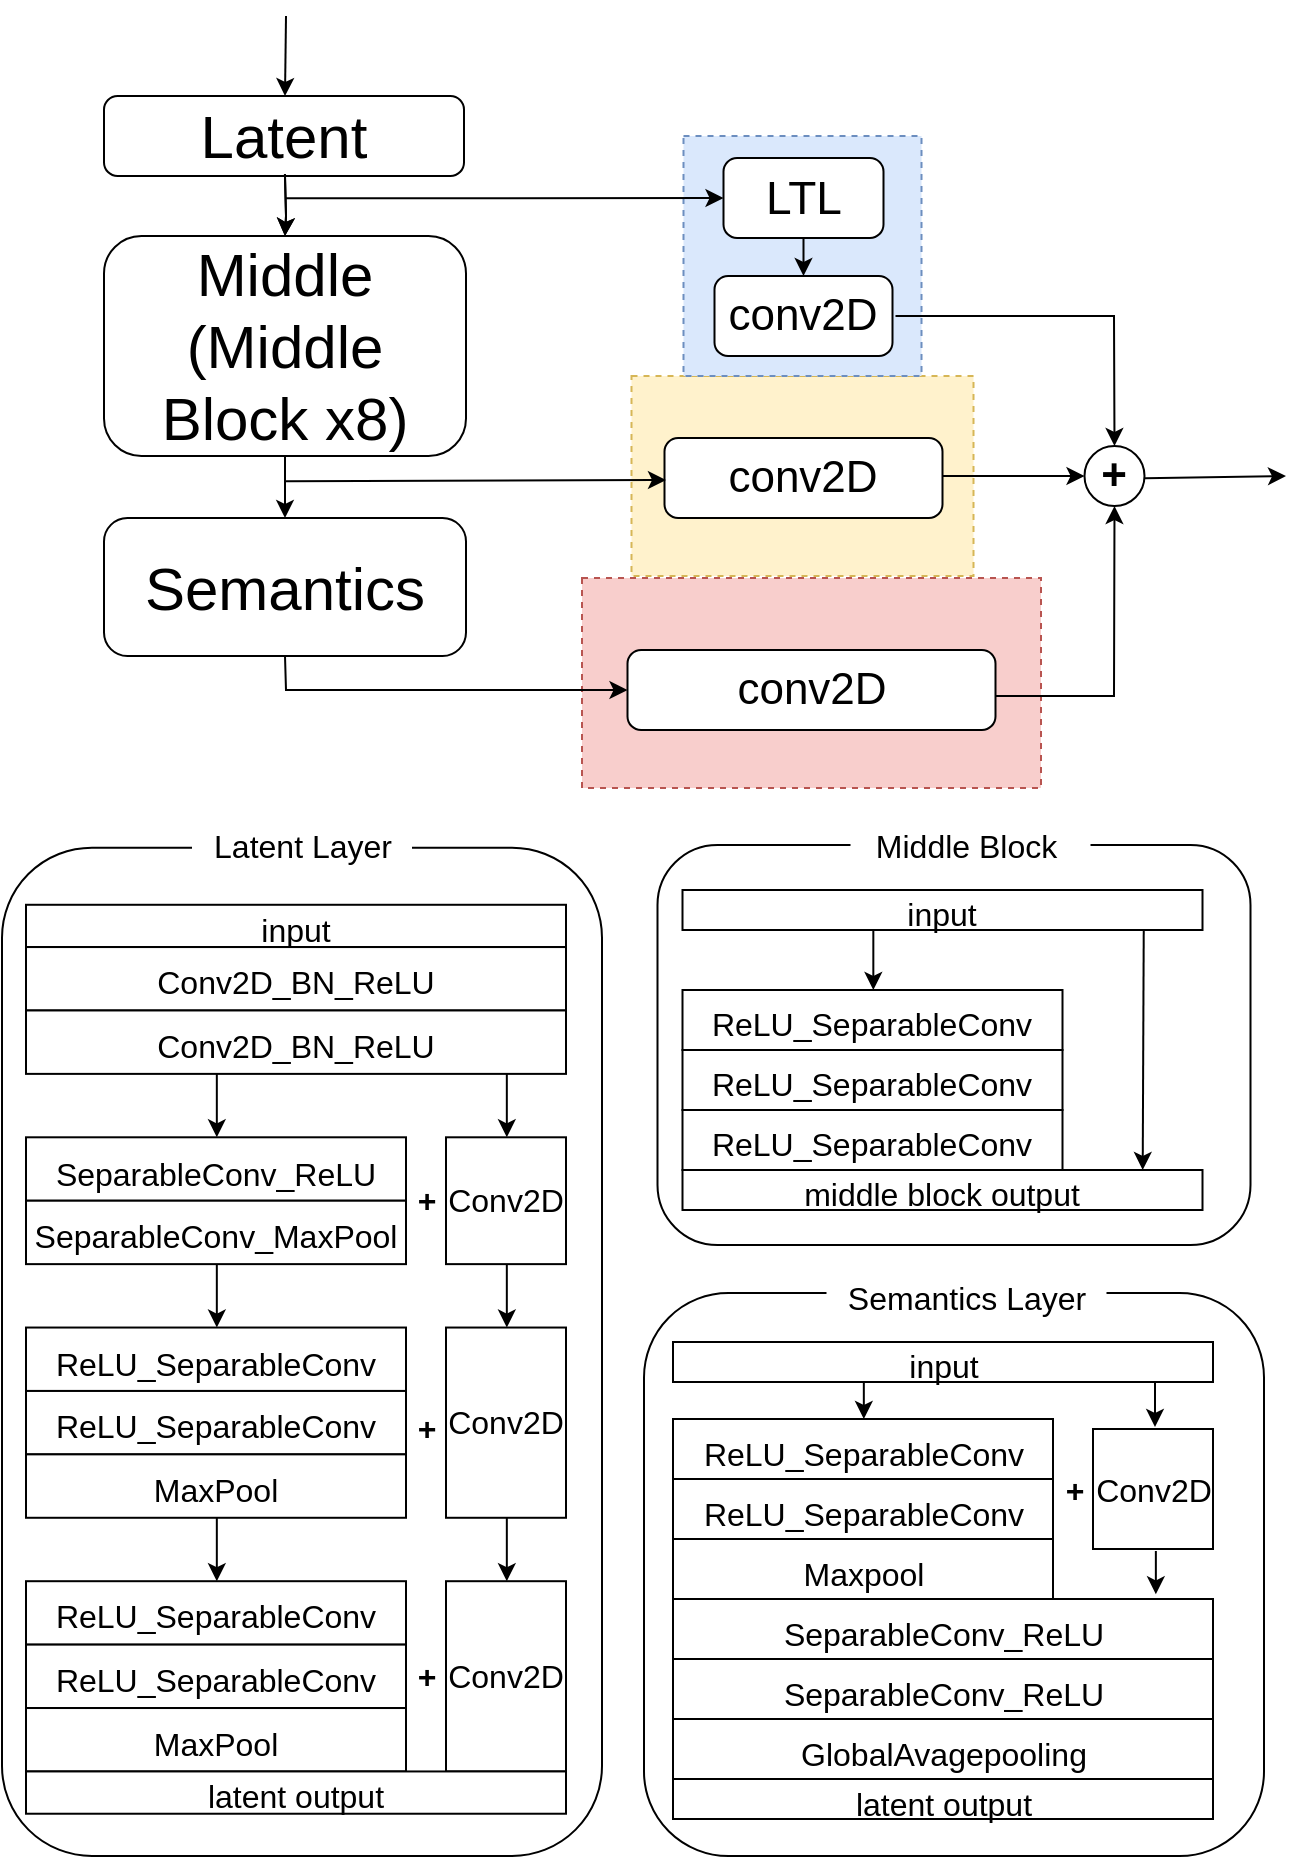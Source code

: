 <mxfile version="20.1.1" type="github">
  <diagram id="WAzO3WtMI_GyH3f_W9UE" name="Page-1">
    <mxGraphModel dx="1666" dy="886" grid="1" gridSize="10" guides="1" tooltips="1" connect="1" arrows="1" fold="1" page="1" pageScale="1" pageWidth="827" pageHeight="1169" math="0" shadow="0">
      <root>
        <mxCell id="0" />
        <mxCell id="1" parent="0" />
        <mxCell id="6SteIcs9atlxRpSBMP28-92" value="" style="rounded=0;whiteSpace=wrap;html=1;fontSize=20;fillColor=#f8cecc;dashed=1;strokeColor=#b85450;" vertex="1" parent="1">
          <mxGeometry x="319" y="301" width="229.5" height="105" as="geometry" />
        </mxCell>
        <mxCell id="6SteIcs9atlxRpSBMP28-91" value="" style="rounded=0;whiteSpace=wrap;html=1;fontSize=20;fillColor=#fff2cc;dashed=1;strokeColor=#d6b656;" vertex="1" parent="1">
          <mxGeometry x="343.75" y="200" width="171" height="100" as="geometry" />
        </mxCell>
        <mxCell id="6SteIcs9atlxRpSBMP28-90" value="" style="rounded=0;whiteSpace=wrap;html=1;fontSize=20;fillColor=#dae8fc;dashed=1;strokeColor=#6c8ebf;" vertex="1" parent="1">
          <mxGeometry x="369.75" y="80" width="119" height="120" as="geometry" />
        </mxCell>
        <mxCell id="6SteIcs9atlxRpSBMP28-93" value="" style="edgeStyle=orthogonalEdgeStyle;rounded=0;orthogonalLoop=1;jettySize=auto;html=1;fontSize=20;" edge="1" parent="1" target="6SteIcs9atlxRpSBMP28-2">
          <mxGeometry relative="1" as="geometry">
            <mxPoint x="170.471" y="99" as="sourcePoint" />
          </mxGeometry>
        </mxCell>
        <mxCell id="6SteIcs9atlxRpSBMP28-94" value="" style="edgeStyle=orthogonalEdgeStyle;rounded=0;orthogonalLoop=1;jettySize=auto;html=1;fontSize=20;" edge="1" parent="1" target="6SteIcs9atlxRpSBMP28-2">
          <mxGeometry relative="1" as="geometry">
            <mxPoint x="170.471" y="99" as="sourcePoint" />
          </mxGeometry>
        </mxCell>
        <mxCell id="6SteIcs9atlxRpSBMP28-2" value="&lt;font style=&quot;font-size: 30px;&quot;&gt;&lt;span style=&quot;&quot;&gt;Middle&lt;/span&gt;&lt;br&gt;&lt;font style=&quot;font-size: 30px;&quot;&gt;(Middle Block x8)&lt;/font&gt;&lt;br&gt;&lt;/font&gt;" style="rounded=1;whiteSpace=wrap;html=1;fontSize=22;strokeColor=default;fillColor=none;arcSize=17;" vertex="1" parent="1">
          <mxGeometry x="80" y="130" width="181" height="110" as="geometry" />
        </mxCell>
        <mxCell id="6SteIcs9atlxRpSBMP28-3" value="&lt;font style=&quot;font-size: 30px;&quot;&gt;Semantics&lt;/font&gt;" style="rounded=1;whiteSpace=wrap;html=1;fontSize=22;strokeColor=default;fillColor=none;arcSize=17;" vertex="1" parent="1">
          <mxGeometry x="80" y="271" width="181" height="69" as="geometry" />
        </mxCell>
        <mxCell id="6SteIcs9atlxRpSBMP28-71" value="" style="endArrow=classic;html=1;rounded=0;fontSize=20;exitX=0.5;exitY=1;exitDx=0;exitDy=0;entryX=0.5;entryY=0;entryDx=0;entryDy=0;" edge="1" parent="1" source="6SteIcs9atlxRpSBMP28-2" target="6SteIcs9atlxRpSBMP28-3">
          <mxGeometry width="50" height="50" relative="1" as="geometry">
            <mxPoint x="148.58" y="380" as="sourcePoint" />
            <mxPoint x="149" y="430" as="targetPoint" />
          </mxGeometry>
        </mxCell>
        <mxCell id="6SteIcs9atlxRpSBMP28-73" value="&lt;font style=&quot;font-size: 23px;&quot;&gt;LTL&lt;/font&gt;" style="rounded=1;whiteSpace=wrap;html=1;fontSize=22;strokeColor=default;fillColor=white;arcSize=17;" vertex="1" parent="1">
          <mxGeometry x="389.75" y="91" width="80" height="40" as="geometry" />
        </mxCell>
        <mxCell id="6SteIcs9atlxRpSBMP28-74" value="&lt;font style=&quot;font-size: 22px;&quot;&gt;conv2D&lt;/font&gt;" style="rounded=1;whiteSpace=wrap;html=1;fontSize=22;strokeColor=default;fillColor=white;arcSize=17;" vertex="1" parent="1">
          <mxGeometry x="385.25" y="150" width="89" height="40" as="geometry" />
        </mxCell>
        <mxCell id="6SteIcs9atlxRpSBMP28-79" value="" style="endArrow=classic;html=1;rounded=0;fontSize=20;entryX=0.5;entryY=0;entryDx=0;entryDy=0;" edge="1" parent="1" target="6SteIcs9atlxRpSBMP28-74">
          <mxGeometry width="50" height="50" relative="1" as="geometry">
            <mxPoint x="429.75" y="131" as="sourcePoint" />
            <mxPoint x="379.75" y="81" as="targetPoint" />
          </mxGeometry>
        </mxCell>
        <mxCell id="6SteIcs9atlxRpSBMP28-80" value="&lt;font style=&quot;font-size: 22px;&quot;&gt;conv2D&lt;/font&gt;" style="rounded=1;whiteSpace=wrap;html=1;fontSize=22;strokeColor=default;fillColor=white;arcSize=17;" vertex="1" parent="1">
          <mxGeometry x="360.25" y="231" width="139" height="40" as="geometry" />
        </mxCell>
        <mxCell id="6SteIcs9atlxRpSBMP28-82" value="&lt;font style=&quot;font-size: 22px;&quot;&gt;conv2D&lt;/font&gt;" style="rounded=1;whiteSpace=wrap;html=1;fontSize=22;strokeColor=default;fillColor=white;arcSize=17;" vertex="1" parent="1">
          <mxGeometry x="341.75" y="337" width="184" height="40" as="geometry" />
        </mxCell>
        <mxCell id="6SteIcs9atlxRpSBMP28-83" value="" style="group" vertex="1" connectable="0" parent="1">
          <mxGeometry x="29" y="420" width="300" height="520" as="geometry" />
        </mxCell>
        <mxCell id="6SteIcs9atlxRpSBMP28-65" value="" style="rounded=1;whiteSpace=wrap;html=1;fontSize=16;" vertex="1" parent="6SteIcs9atlxRpSBMP28-83">
          <mxGeometry y="15.854" width="300" height="504.146" as="geometry" />
        </mxCell>
        <mxCell id="6SteIcs9atlxRpSBMP28-5" value="&lt;font style=&quot;font-size: 16px;&quot;&gt;input&lt;/font&gt;" style="rounded=0;whiteSpace=wrap;html=1;fontSize=20;align=center;" vertex="1" parent="6SteIcs9atlxRpSBMP28-83">
          <mxGeometry x="12" y="44.39" width="270" height="21.138" as="geometry" />
        </mxCell>
        <mxCell id="6SteIcs9atlxRpSBMP28-6" value="&lt;font style=&quot;font-size: 16px;&quot;&gt;Conv2D_BN_ReLU&lt;/font&gt;" style="rounded=0;whiteSpace=wrap;html=1;fontSize=20;" vertex="1" parent="6SteIcs9atlxRpSBMP28-83">
          <mxGeometry x="12" y="65.528" width="270" height="31.707" as="geometry" />
        </mxCell>
        <mxCell id="6SteIcs9atlxRpSBMP28-7" value="&lt;font style=&quot;font-size: 16px;&quot;&gt;Conv2D_BN_ReLU&lt;/font&gt;" style="rounded=0;whiteSpace=wrap;html=1;fontSize=20;" vertex="1" parent="6SteIcs9atlxRpSBMP28-83">
          <mxGeometry x="12" y="97.236" width="270" height="31.707" as="geometry" />
        </mxCell>
        <mxCell id="6SteIcs9atlxRpSBMP28-8" value="" style="endArrow=classic;html=1;rounded=0;fontSize=30;" edge="1" parent="6SteIcs9atlxRpSBMP28-83">
          <mxGeometry width="50" height="50" relative="1" as="geometry">
            <mxPoint x="107.413" y="128.943" as="sourcePoint" />
            <mxPoint x="107.413" y="160.65" as="targetPoint" />
          </mxGeometry>
        </mxCell>
        <mxCell id="6SteIcs9atlxRpSBMP28-9" value="&lt;font style=&quot;font-size: 16px;&quot;&gt;SeparableConv_ReLU&lt;/font&gt;" style="rounded=0;whiteSpace=wrap;html=1;fontSize=20;" vertex="1" parent="6SteIcs9atlxRpSBMP28-83">
          <mxGeometry x="12" y="160.65" width="190" height="31.707" as="geometry" />
        </mxCell>
        <mxCell id="6SteIcs9atlxRpSBMP28-10" value="&lt;font style=&quot;font-size: 16px;&quot;&gt;SeparableConv_MaxPool&lt;/font&gt;" style="rounded=0;whiteSpace=wrap;html=1;fontSize=20;" vertex="1" parent="6SteIcs9atlxRpSBMP28-83">
          <mxGeometry x="12" y="192.358" width="190" height="31.707" as="geometry" />
        </mxCell>
        <mxCell id="6SteIcs9atlxRpSBMP28-11" value="Conv2D" style="rounded=0;whiteSpace=wrap;html=1;fontSize=16;" vertex="1" parent="6SteIcs9atlxRpSBMP28-83">
          <mxGeometry x="222" y="160.65" width="60" height="63.415" as="geometry" />
        </mxCell>
        <mxCell id="6SteIcs9atlxRpSBMP28-12" value="&lt;font style=&quot;font-size: 16px;&quot;&gt;ReLU_SeparableConv&lt;/font&gt;" style="rounded=0;whiteSpace=wrap;html=1;fontSize=20;" vertex="1" parent="6SteIcs9atlxRpSBMP28-83">
          <mxGeometry x="12" y="255.772" width="190" height="31.707" as="geometry" />
        </mxCell>
        <mxCell id="6SteIcs9atlxRpSBMP28-13" value="&lt;font style=&quot;font-size: 16px;&quot;&gt;ReLU_SeparableConv&lt;/font&gt;" style="rounded=0;whiteSpace=wrap;html=1;fontSize=20;" vertex="1" parent="6SteIcs9atlxRpSBMP28-83">
          <mxGeometry x="12" y="287.48" width="190" height="31.707" as="geometry" />
        </mxCell>
        <mxCell id="6SteIcs9atlxRpSBMP28-14" value="Conv2D" style="rounded=0;whiteSpace=wrap;html=1;fontSize=16;" vertex="1" parent="6SteIcs9atlxRpSBMP28-83">
          <mxGeometry x="222" y="255.772" width="60" height="95.122" as="geometry" />
        </mxCell>
        <mxCell id="6SteIcs9atlxRpSBMP28-18" value="&lt;font style=&quot;font-size: 16px;&quot;&gt;MaxPool&lt;/font&gt;" style="rounded=0;whiteSpace=wrap;html=1;fontSize=20;" vertex="1" parent="6SteIcs9atlxRpSBMP28-83">
          <mxGeometry x="12" y="319.187" width="190" height="31.707" as="geometry" />
        </mxCell>
        <mxCell id="6SteIcs9atlxRpSBMP28-19" value="&lt;font style=&quot;font-size: 16px;&quot;&gt;ReLU_SeparableConv&lt;/font&gt;" style="rounded=0;whiteSpace=wrap;html=1;fontSize=20;" vertex="1" parent="6SteIcs9atlxRpSBMP28-83">
          <mxGeometry x="12" y="382.602" width="190" height="31.707" as="geometry" />
        </mxCell>
        <mxCell id="6SteIcs9atlxRpSBMP28-20" value="&lt;font style=&quot;font-size: 16px;&quot;&gt;ReLU_SeparableConv&lt;/font&gt;" style="rounded=0;whiteSpace=wrap;html=1;fontSize=20;" vertex="1" parent="6SteIcs9atlxRpSBMP28-83">
          <mxGeometry x="12" y="414.309" width="190" height="31.707" as="geometry" />
        </mxCell>
        <mxCell id="6SteIcs9atlxRpSBMP28-21" value="Conv2D" style="rounded=0;whiteSpace=wrap;html=1;fontSize=16;" vertex="1" parent="6SteIcs9atlxRpSBMP28-83">
          <mxGeometry x="222" y="382.602" width="60" height="95.122" as="geometry" />
        </mxCell>
        <mxCell id="6SteIcs9atlxRpSBMP28-22" value="&lt;font style=&quot;font-size: 16px;&quot;&gt;MaxPool&lt;/font&gt;" style="rounded=0;whiteSpace=wrap;html=1;fontSize=20;" vertex="1" parent="6SteIcs9atlxRpSBMP28-83">
          <mxGeometry x="12" y="446.016" width="190" height="31.707" as="geometry" />
        </mxCell>
        <mxCell id="6SteIcs9atlxRpSBMP28-23" value="&lt;font style=&quot;font-size: 16px;&quot;&gt;latent output&lt;/font&gt;" style="rounded=0;whiteSpace=wrap;html=1;fontSize=20;align=center;" vertex="1" parent="6SteIcs9atlxRpSBMP28-83">
          <mxGeometry x="12" y="477.724" width="270" height="21.138" as="geometry" />
        </mxCell>
        <mxCell id="6SteIcs9atlxRpSBMP28-24" value="" style="endArrow=classic;html=1;rounded=0;fontSize=30;" edge="1" parent="6SteIcs9atlxRpSBMP28-83">
          <mxGeometry width="50" height="50" relative="1" as="geometry">
            <mxPoint x="252.413" y="128.943" as="sourcePoint" />
            <mxPoint x="252.413" y="160.65" as="targetPoint" />
          </mxGeometry>
        </mxCell>
        <mxCell id="6SteIcs9atlxRpSBMP28-25" value="" style="endArrow=classic;html=1;rounded=0;fontSize=30;" edge="1" parent="6SteIcs9atlxRpSBMP28-83">
          <mxGeometry width="50" height="50" relative="1" as="geometry">
            <mxPoint x="107.413" y="224.065" as="sourcePoint" />
            <mxPoint x="107.413" y="255.772" as="targetPoint" />
          </mxGeometry>
        </mxCell>
        <mxCell id="6SteIcs9atlxRpSBMP28-26" value="" style="endArrow=classic;html=1;rounded=0;fontSize=30;" edge="1" parent="6SteIcs9atlxRpSBMP28-83">
          <mxGeometry width="50" height="50" relative="1" as="geometry">
            <mxPoint x="107.413" y="350.894" as="sourcePoint" />
            <mxPoint x="107.413" y="382.602" as="targetPoint" />
          </mxGeometry>
        </mxCell>
        <mxCell id="6SteIcs9atlxRpSBMP28-27" value="" style="endArrow=classic;html=1;rounded=0;fontSize=30;" edge="1" parent="6SteIcs9atlxRpSBMP28-83">
          <mxGeometry width="50" height="50" relative="1" as="geometry">
            <mxPoint x="252.413" y="224.065" as="sourcePoint" />
            <mxPoint x="252.413" y="255.772" as="targetPoint" />
          </mxGeometry>
        </mxCell>
        <mxCell id="6SteIcs9atlxRpSBMP28-28" value="" style="endArrow=classic;html=1;rounded=0;fontSize=30;" edge="1" parent="6SteIcs9atlxRpSBMP28-83">
          <mxGeometry width="50" height="50" relative="1" as="geometry">
            <mxPoint x="252.413" y="350.894" as="sourcePoint" />
            <mxPoint x="252.413" y="382.602" as="targetPoint" />
          </mxGeometry>
        </mxCell>
        <mxCell id="6SteIcs9atlxRpSBMP28-29" value="Latent Layer" style="text;html=1;align=center;verticalAlign=middle;resizable=0;points=[];autosize=1;strokeColor=none;fillColor=default;fontSize=16;" vertex="1" parent="6SteIcs9atlxRpSBMP28-83">
          <mxGeometry x="95" width="110" height="30" as="geometry" />
        </mxCell>
        <mxCell id="6SteIcs9atlxRpSBMP28-51" value="&lt;b&gt;+&lt;/b&gt;" style="text;html=1;align=center;verticalAlign=middle;resizable=0;points=[];autosize=1;strokeColor=none;fillColor=none;fontSize=16;" vertex="1" parent="6SteIcs9atlxRpSBMP28-83">
          <mxGeometry x="197" y="176.504" width="30" height="30" as="geometry" />
        </mxCell>
        <mxCell id="6SteIcs9atlxRpSBMP28-52" value="&lt;b&gt;+&lt;/b&gt;" style="text;html=1;align=center;verticalAlign=middle;resizable=0;points=[];autosize=1;strokeColor=none;fillColor=none;fontSize=16;" vertex="1" parent="6SteIcs9atlxRpSBMP28-83">
          <mxGeometry x="197" y="290.65" width="30" height="30" as="geometry" />
        </mxCell>
        <mxCell id="6SteIcs9atlxRpSBMP28-53" value="&lt;b&gt;+&lt;/b&gt;" style="text;html=1;align=center;verticalAlign=middle;resizable=0;points=[];autosize=1;strokeColor=none;fillColor=none;fontSize=16;" vertex="1" parent="6SteIcs9atlxRpSBMP28-83">
          <mxGeometry x="197" y="415.366" width="30" height="30" as="geometry" />
        </mxCell>
        <mxCell id="6SteIcs9atlxRpSBMP28-84" value="" style="group" vertex="1" connectable="0" parent="1">
          <mxGeometry x="356.75" y="420" width="296.5" height="214.5" as="geometry" />
        </mxCell>
        <mxCell id="6SteIcs9atlxRpSBMP28-67" value="" style="rounded=1;whiteSpace=wrap;html=1;fontSize=16;fillColor=default;" vertex="1" parent="6SteIcs9atlxRpSBMP28-84">
          <mxGeometry y="14.5" width="296.5" height="200" as="geometry" />
        </mxCell>
        <mxCell id="6SteIcs9atlxRpSBMP28-30" value="&lt;font style=&quot;font-size: 16px;&quot;&gt;input&lt;/font&gt;" style="rounded=0;whiteSpace=wrap;html=1;fontSize=20;align=center;" vertex="1" parent="6SteIcs9atlxRpSBMP28-84">
          <mxGeometry x="12.5" y="37" width="260" height="20" as="geometry" />
        </mxCell>
        <mxCell id="6SteIcs9atlxRpSBMP28-33" value="" style="endArrow=classic;html=1;rounded=0;fontSize=30;" edge="1" parent="6SteIcs9atlxRpSBMP28-84">
          <mxGeometry width="50" height="50" relative="1" as="geometry">
            <mxPoint x="107.913" y="57" as="sourcePoint" />
            <mxPoint x="107.913" y="87" as="targetPoint" />
          </mxGeometry>
        </mxCell>
        <mxCell id="6SteIcs9atlxRpSBMP28-34" value="&lt;font style=&quot;font-size: 16px;&quot;&gt;ReLU_SeparableConv&lt;/font&gt;" style="rounded=0;whiteSpace=wrap;html=1;fontSize=20;" vertex="1" parent="6SteIcs9atlxRpSBMP28-84">
          <mxGeometry x="12.5" y="87" width="190" height="30" as="geometry" />
        </mxCell>
        <mxCell id="6SteIcs9atlxRpSBMP28-35" value="&lt;span style=&quot;font-size: 16px;&quot;&gt;ReLU_SeparableConv&lt;/span&gt;" style="rounded=0;whiteSpace=wrap;html=1;fontSize=20;" vertex="1" parent="6SteIcs9atlxRpSBMP28-84">
          <mxGeometry x="12.5" y="117" width="190" height="30" as="geometry" />
        </mxCell>
        <mxCell id="6SteIcs9atlxRpSBMP28-37" value="" style="endArrow=classic;html=1;rounded=0;fontSize=30;entryX=0.885;entryY=0;entryDx=0;entryDy=0;entryPerimeter=0;" edge="1" parent="6SteIcs9atlxRpSBMP28-84" target="6SteIcs9atlxRpSBMP28-40">
          <mxGeometry width="50" height="50" relative="1" as="geometry">
            <mxPoint x="243.12" y="57" as="sourcePoint" />
            <mxPoint x="243.12" y="87" as="targetPoint" />
          </mxGeometry>
        </mxCell>
        <mxCell id="6SteIcs9atlxRpSBMP28-38" value="Middle Block&amp;nbsp;" style="text;html=1;align=center;verticalAlign=middle;resizable=0;points=[];autosize=1;strokeColor=none;fillColor=default;fontSize=16;" vertex="1" parent="6SteIcs9atlxRpSBMP28-84">
          <mxGeometry x="96.5" width="120" height="30" as="geometry" />
        </mxCell>
        <mxCell id="6SteIcs9atlxRpSBMP28-39" value="&lt;span style=&quot;font-size: 16px;&quot;&gt;ReLU_SeparableConv&lt;/span&gt;" style="rounded=0;whiteSpace=wrap;html=1;fontSize=20;" vertex="1" parent="6SteIcs9atlxRpSBMP28-84">
          <mxGeometry x="12.5" y="147" width="190" height="30" as="geometry" />
        </mxCell>
        <mxCell id="6SteIcs9atlxRpSBMP28-40" value="&lt;span style=&quot;font-size: 16px;&quot;&gt;middle block output&lt;/span&gt;" style="rounded=0;whiteSpace=wrap;html=1;fontSize=20;align=center;" vertex="1" parent="6SteIcs9atlxRpSBMP28-84">
          <mxGeometry x="12.5" y="177" width="260" height="20" as="geometry" />
        </mxCell>
        <mxCell id="6SteIcs9atlxRpSBMP28-85" value="" style="group" vertex="1" connectable="0" parent="1">
          <mxGeometry x="350" y="646" width="310" height="294" as="geometry" />
        </mxCell>
        <mxCell id="6SteIcs9atlxRpSBMP28-68" value="" style="rounded=1;whiteSpace=wrap;html=1;fontSize=16;fillColor=default;" vertex="1" parent="6SteIcs9atlxRpSBMP28-85">
          <mxGeometry y="12.5" width="310" height="281.5" as="geometry" />
        </mxCell>
        <mxCell id="6SteIcs9atlxRpSBMP28-43" value="Semantics Layer" style="text;html=1;align=center;verticalAlign=middle;resizable=0;points=[];autosize=1;strokeColor=none;fillColor=default;fontSize=16;" vertex="1" parent="6SteIcs9atlxRpSBMP28-85">
          <mxGeometry x="91.25" width="140" height="30" as="geometry" />
        </mxCell>
        <mxCell id="6SteIcs9atlxRpSBMP28-45" value="" style="endArrow=classic;html=1;rounded=0;fontSize=30;" edge="1" parent="6SteIcs9atlxRpSBMP28-85">
          <mxGeometry width="50" height="50" relative="1" as="geometry">
            <mxPoint x="109.913" y="45.5" as="sourcePoint" />
            <mxPoint x="109.913" y="75.5" as="targetPoint" />
          </mxGeometry>
        </mxCell>
        <mxCell id="6SteIcs9atlxRpSBMP28-46" value="&lt;font style=&quot;font-size: 16px;&quot;&gt;ReLU_SeparableConv&lt;/font&gt;" style="rounded=0;whiteSpace=wrap;html=1;fontSize=20;" vertex="1" parent="6SteIcs9atlxRpSBMP28-85">
          <mxGeometry x="14.5" y="75.5" width="190" height="30" as="geometry" />
        </mxCell>
        <mxCell id="6SteIcs9atlxRpSBMP28-47" value="&lt;span style=&quot;font-size: 16px;&quot;&gt;ReLU_SeparableConv&lt;/span&gt;" style="rounded=0;whiteSpace=wrap;html=1;fontSize=20;" vertex="1" parent="6SteIcs9atlxRpSBMP28-85">
          <mxGeometry x="14.5" y="105.5" width="190" height="30" as="geometry" />
        </mxCell>
        <mxCell id="6SteIcs9atlxRpSBMP28-49" value="&lt;span style=&quot;font-size: 16px;&quot;&gt;Maxpool&lt;/span&gt;" style="rounded=0;whiteSpace=wrap;html=1;fontSize=20;" vertex="1" parent="6SteIcs9atlxRpSBMP28-85">
          <mxGeometry x="14.5" y="135.5" width="190" height="30" as="geometry" />
        </mxCell>
        <mxCell id="6SteIcs9atlxRpSBMP28-55" value="Conv2D" style="rounded=0;whiteSpace=wrap;html=1;fontSize=16;" vertex="1" parent="6SteIcs9atlxRpSBMP28-85">
          <mxGeometry x="224.5" y="80.5" width="60" height="60" as="geometry" />
        </mxCell>
        <mxCell id="6SteIcs9atlxRpSBMP28-56" value="" style="endArrow=classic;html=1;rounded=0;fontSize=30;entryX=0.5;entryY=0;entryDx=0;entryDy=0;" edge="1" parent="6SteIcs9atlxRpSBMP28-85">
          <mxGeometry width="50" height="50" relative="1" as="geometry">
            <mxPoint x="255.5" y="47.5" as="sourcePoint" />
            <mxPoint x="255.5" y="79.5" as="targetPoint" />
          </mxGeometry>
        </mxCell>
        <mxCell id="6SteIcs9atlxRpSBMP28-58" value="&lt;span style=&quot;font-size: 16px;&quot;&gt;SeparableConv_&lt;/span&gt;&lt;span style=&quot;font-size: 16px;&quot;&gt;ReLU&lt;/span&gt;" style="rounded=0;whiteSpace=wrap;html=1;fontSize=20;" vertex="1" parent="6SteIcs9atlxRpSBMP28-85">
          <mxGeometry x="14.5" y="165.5" width="270" height="30" as="geometry" />
        </mxCell>
        <mxCell id="6SteIcs9atlxRpSBMP28-59" value="&lt;span style=&quot;font-size: 16px;&quot;&gt;SeparableConv_&lt;/span&gt;&lt;span style=&quot;font-size: 16px;&quot;&gt;ReLU&lt;/span&gt;" style="rounded=0;whiteSpace=wrap;html=1;fontSize=20;" vertex="1" parent="6SteIcs9atlxRpSBMP28-85">
          <mxGeometry x="14.5" y="195.5" width="270" height="30" as="geometry" />
        </mxCell>
        <mxCell id="6SteIcs9atlxRpSBMP28-60" value="&lt;span style=&quot;font-size: 16px;&quot;&gt;GlobalAvagepooling&lt;/span&gt;" style="rounded=0;whiteSpace=wrap;html=1;fontSize=20;" vertex="1" parent="6SteIcs9atlxRpSBMP28-85">
          <mxGeometry x="14.5" y="225.5" width="270" height="30" as="geometry" />
        </mxCell>
        <mxCell id="6SteIcs9atlxRpSBMP28-61" value="&lt;font style=&quot;font-size: 16px;&quot;&gt;input&lt;/font&gt;" style="rounded=0;whiteSpace=wrap;html=1;fontSize=20;align=center;" vertex="1" parent="6SteIcs9atlxRpSBMP28-85">
          <mxGeometry x="14.5" y="37" width="270" height="20" as="geometry" />
        </mxCell>
        <mxCell id="6SteIcs9atlxRpSBMP28-62" value="" style="endArrow=classic;html=1;rounded=0;fontSize=30;entryX=0.909;entryY=-0.112;entryDx=0;entryDy=0;entryPerimeter=0;" edge="1" parent="6SteIcs9atlxRpSBMP28-85">
          <mxGeometry width="50" height="50" relative="1" as="geometry">
            <mxPoint x="255.93" y="141.5" as="sourcePoint" />
            <mxPoint x="255.93" y="163.14" as="targetPoint" />
          </mxGeometry>
        </mxCell>
        <mxCell id="6SteIcs9atlxRpSBMP28-63" value="&lt;b&gt;+&lt;/b&gt;" style="text;html=1;align=center;verticalAlign=middle;resizable=0;points=[];autosize=1;strokeColor=none;fillColor=none;fontSize=16;" vertex="1" parent="6SteIcs9atlxRpSBMP28-85">
          <mxGeometry x="199.5" y="95.5" width="30" height="30" as="geometry" />
        </mxCell>
        <mxCell id="6SteIcs9atlxRpSBMP28-64" value="&lt;font style=&quot;font-size: 16px;&quot;&gt;latent output&lt;/font&gt;" style="rounded=0;whiteSpace=wrap;html=1;fontSize=20;align=center;" vertex="1" parent="6SteIcs9atlxRpSBMP28-85">
          <mxGeometry x="14.5" y="255.5" width="270" height="20" as="geometry" />
        </mxCell>
        <mxCell id="6SteIcs9atlxRpSBMP28-256" value="" style="endArrow=classic;html=1;rounded=0;fontSize=30;entryX=0;entryY=0.5;entryDx=0;entryDy=0;" edge="1" parent="1" target="6SteIcs9atlxRpSBMP28-73">
          <mxGeometry width="50" height="50" relative="1" as="geometry">
            <mxPoint x="171" y="111.176" as="sourcePoint" />
            <mxPoint x="231" y="301.176" as="targetPoint" />
          </mxGeometry>
        </mxCell>
        <mxCell id="6SteIcs9atlxRpSBMP28-257" value="" style="endArrow=classic;html=1;rounded=0;fontSize=30;" edge="1" parent="1">
          <mxGeometry width="50" height="50" relative="1" as="geometry">
            <mxPoint x="171" y="252.586" as="sourcePoint" />
            <mxPoint x="361" y="252" as="targetPoint" />
          </mxGeometry>
        </mxCell>
        <mxCell id="6SteIcs9atlxRpSBMP28-258" value="" style="endArrow=classic;html=1;rounded=0;fontSize=30;exitX=0.5;exitY=1;exitDx=0;exitDy=0;entryX=0;entryY=0.5;entryDx=0;entryDy=0;" edge="1" parent="1" source="6SteIcs9atlxRpSBMP28-3" target="6SteIcs9atlxRpSBMP28-82">
          <mxGeometry width="50" height="50" relative="1" as="geometry">
            <mxPoint x="168.25" y="430.586" as="sourcePoint" />
            <mxPoint x="358.25" y="430" as="targetPoint" />
            <Array as="points">
              <mxPoint x="171" y="357" />
            </Array>
          </mxGeometry>
        </mxCell>
        <mxCell id="6SteIcs9atlxRpSBMP28-259" value="" style="endArrow=classic;html=1;rounded=0;fontSize=22;entryX=0.5;entryY=0;entryDx=0;entryDy=0;" edge="1" parent="1">
          <mxGeometry width="50" height="50" relative="1" as="geometry">
            <mxPoint x="171" y="20" as="sourcePoint" />
            <mxPoint x="170.5" y="60" as="targetPoint" />
          </mxGeometry>
        </mxCell>
        <mxCell id="6SteIcs9atlxRpSBMP28-261" value="" style="endArrow=classic;html=1;rounded=0;fontSize=22;entryX=0.5;entryY=0;entryDx=0;entryDy=0;" edge="1" parent="1" target="6SteIcs9atlxRpSBMP28-263">
          <mxGeometry width="50" height="50" relative="1" as="geometry">
            <mxPoint x="475.75" y="170" as="sourcePoint" />
            <mxPoint x="587.005" y="190" as="targetPoint" />
            <Array as="points">
              <mxPoint x="585" y="170" />
            </Array>
          </mxGeometry>
        </mxCell>
        <mxCell id="6SteIcs9atlxRpSBMP28-262" value="" style="endArrow=classic;html=1;rounded=0;fontSize=22;entryX=0;entryY=0.5;entryDx=0;entryDy=0;" edge="1" parent="1" target="6SteIcs9atlxRpSBMP28-263">
          <mxGeometry width="50" height="50" relative="1" as="geometry">
            <mxPoint x="499.25" y="250" as="sourcePoint" />
            <mxPoint x="549.25" y="170" as="targetPoint" />
          </mxGeometry>
        </mxCell>
        <mxCell id="6SteIcs9atlxRpSBMP28-263" value="&lt;b&gt;+&lt;/b&gt;" style="ellipse;whiteSpace=wrap;html=1;aspect=fixed;fontSize=22;fillColor=none;strokeColor=default;" vertex="1" parent="1">
          <mxGeometry x="570.25" y="235" width="30" height="30" as="geometry" />
        </mxCell>
        <mxCell id="6SteIcs9atlxRpSBMP28-264" value="" style="endArrow=classic;html=1;rounded=0;fontSize=22;entryX=0.5;entryY=1;entryDx=0;entryDy=0;" edge="1" parent="1" target="6SteIcs9atlxRpSBMP28-263">
          <mxGeometry width="50" height="50" relative="1" as="geometry">
            <mxPoint x="525.75" y="360" as="sourcePoint" />
            <mxPoint x="575.75" y="310" as="targetPoint" />
            <Array as="points">
              <mxPoint x="585" y="360" />
            </Array>
          </mxGeometry>
        </mxCell>
        <mxCell id="6SteIcs9atlxRpSBMP28-265" value="" style="endArrow=classic;html=1;rounded=0;fontSize=22;" edge="1" parent="1">
          <mxGeometry width="50" height="50" relative="1" as="geometry">
            <mxPoint x="600.25" y="251.176" as="sourcePoint" />
            <mxPoint x="671" y="250" as="targetPoint" />
          </mxGeometry>
        </mxCell>
        <mxCell id="6SteIcs9atlxRpSBMP28-267" value="&lt;span style=&quot;font-size: 30px;&quot;&gt;Latent&lt;/span&gt;" style="rounded=1;whiteSpace=wrap;html=1;fontSize=22;strokeColor=default;fillColor=none;arcSize=17;" vertex="1" parent="1">
          <mxGeometry x="80" y="60" width="180" height="40" as="geometry" />
        </mxCell>
      </root>
    </mxGraphModel>
  </diagram>
</mxfile>
